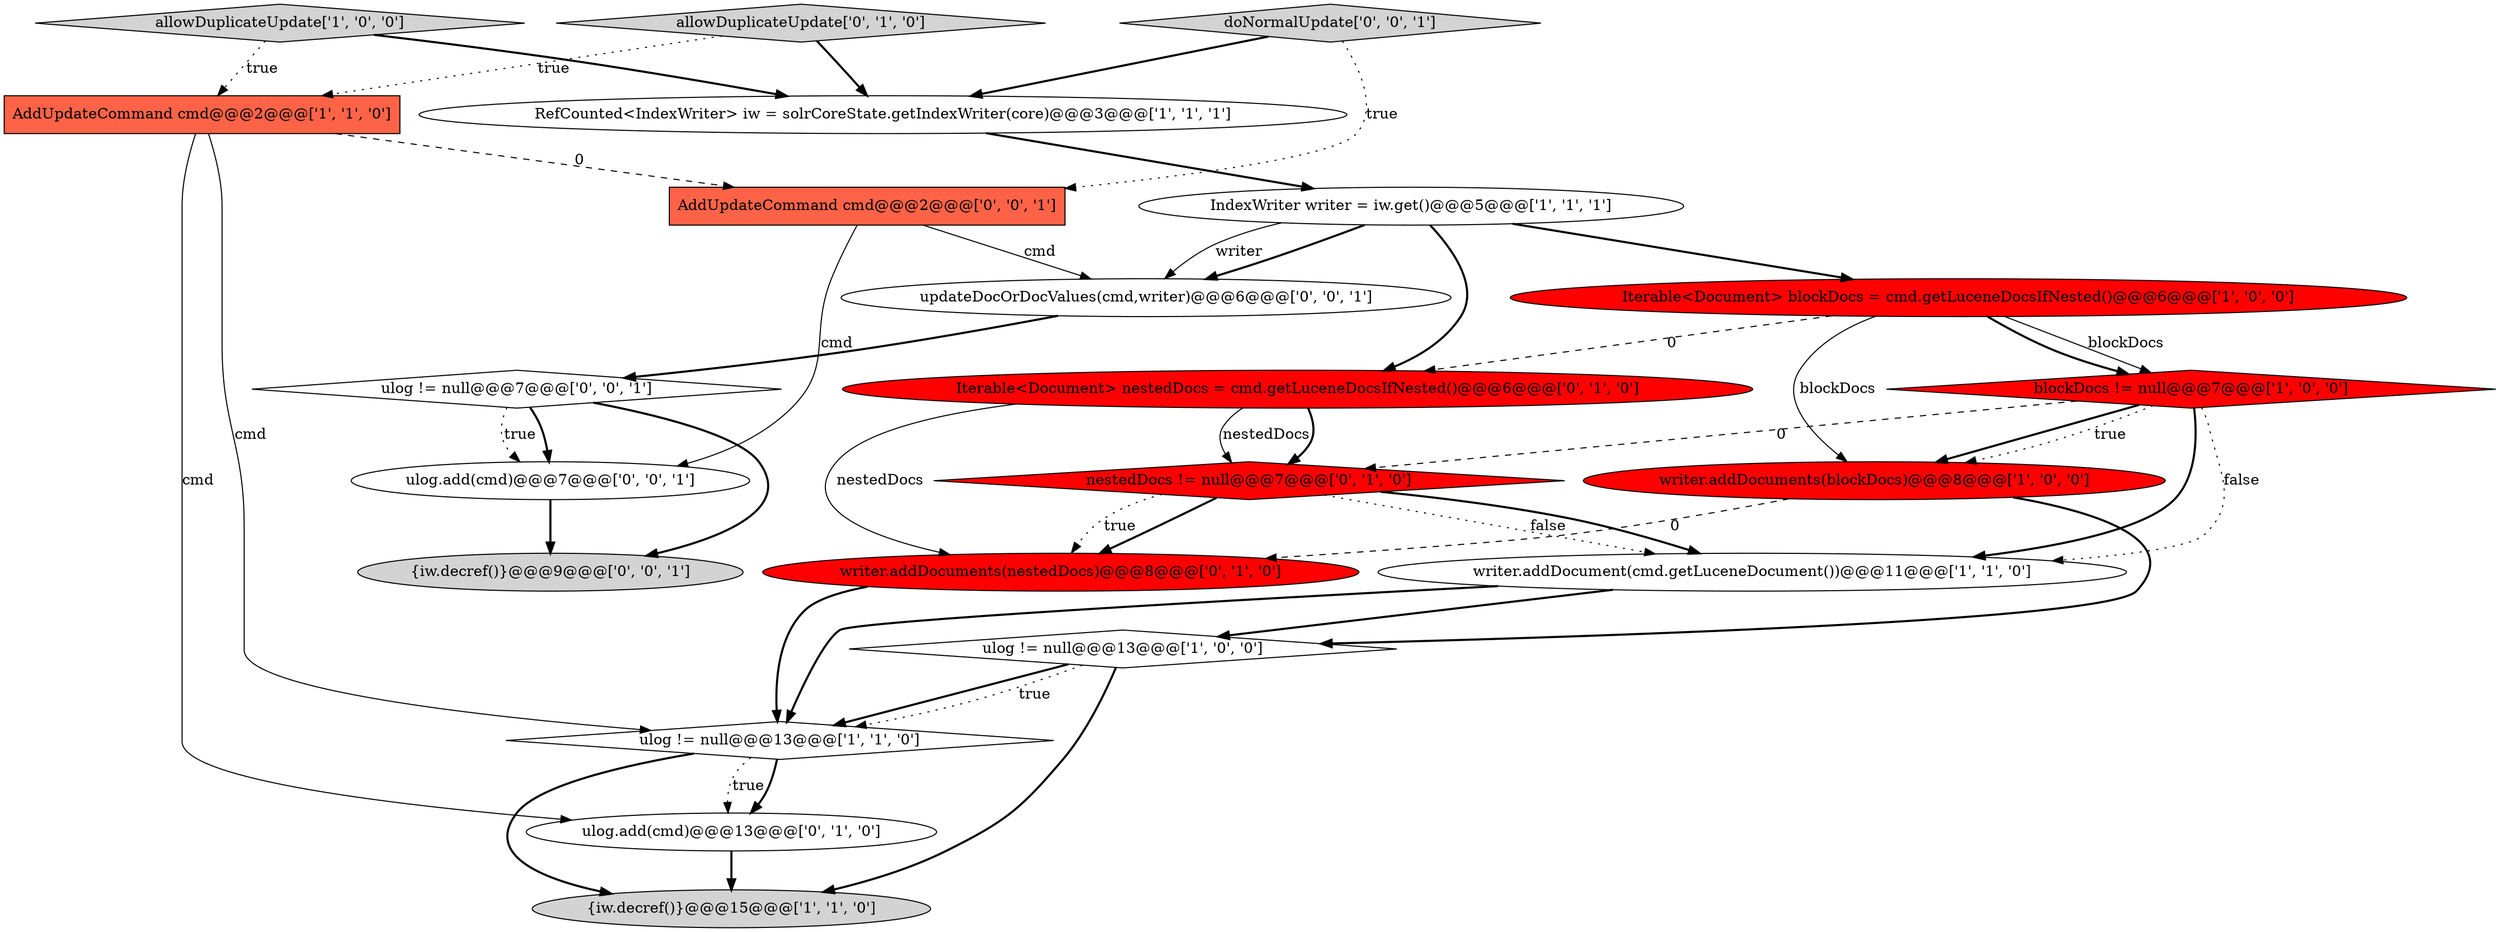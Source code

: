 digraph {
21 [style = filled, label = "ulog != null@@@7@@@['0', '0', '1']", fillcolor = white, shape = diamond image = "AAA0AAABBB3BBB"];
16 [style = filled, label = "ulog.add(cmd)@@@7@@@['0', '0', '1']", fillcolor = white, shape = ellipse image = "AAA0AAABBB3BBB"];
0 [style = filled, label = "Iterable<Document> blockDocs = cmd.getLuceneDocsIfNested()@@@6@@@['1', '0', '0']", fillcolor = red, shape = ellipse image = "AAA1AAABBB1BBB"];
7 [style = filled, label = "writer.addDocuments(blockDocs)@@@8@@@['1', '0', '0']", fillcolor = red, shape = ellipse image = "AAA1AAABBB1BBB"];
15 [style = filled, label = "writer.addDocuments(nestedDocs)@@@8@@@['0', '1', '0']", fillcolor = red, shape = ellipse image = "AAA1AAABBB2BBB"];
8 [style = filled, label = "ulog != null@@@13@@@['1', '0', '0']", fillcolor = white, shape = diamond image = "AAA0AAABBB1BBB"];
13 [style = filled, label = "allowDuplicateUpdate['0', '1', '0']", fillcolor = lightgray, shape = diamond image = "AAA0AAABBB2BBB"];
11 [style = filled, label = "nestedDocs != null@@@7@@@['0', '1', '0']", fillcolor = red, shape = diamond image = "AAA1AAABBB2BBB"];
19 [style = filled, label = "updateDocOrDocValues(cmd,writer)@@@6@@@['0', '0', '1']", fillcolor = white, shape = ellipse image = "AAA0AAABBB3BBB"];
4 [style = filled, label = "IndexWriter writer = iw.get()@@@5@@@['1', '1', '1']", fillcolor = white, shape = ellipse image = "AAA0AAABBB1BBB"];
12 [style = filled, label = "ulog.add(cmd)@@@13@@@['0', '1', '0']", fillcolor = white, shape = ellipse image = "AAA0AAABBB2BBB"];
17 [style = filled, label = "{iw.decref()}@@@9@@@['0', '0', '1']", fillcolor = lightgray, shape = ellipse image = "AAA0AAABBB3BBB"];
10 [style = filled, label = "{iw.decref()}@@@15@@@['1', '1', '0']", fillcolor = lightgray, shape = ellipse image = "AAA0AAABBB1BBB"];
3 [style = filled, label = "RefCounted<IndexWriter> iw = solrCoreState.getIndexWriter(core)@@@3@@@['1', '1', '1']", fillcolor = white, shape = ellipse image = "AAA0AAABBB1BBB"];
18 [style = filled, label = "doNormalUpdate['0', '0', '1']", fillcolor = lightgray, shape = diamond image = "AAA0AAABBB3BBB"];
2 [style = filled, label = "writer.addDocument(cmd.getLuceneDocument())@@@11@@@['1', '1', '0']", fillcolor = white, shape = ellipse image = "AAA0AAABBB1BBB"];
5 [style = filled, label = "AddUpdateCommand cmd@@@2@@@['1', '1', '0']", fillcolor = tomato, shape = box image = "AAA0AAABBB1BBB"];
1 [style = filled, label = "blockDocs != null@@@7@@@['1', '0', '0']", fillcolor = red, shape = diamond image = "AAA1AAABBB1BBB"];
14 [style = filled, label = "Iterable<Document> nestedDocs = cmd.getLuceneDocsIfNested()@@@6@@@['0', '1', '0']", fillcolor = red, shape = ellipse image = "AAA1AAABBB2BBB"];
20 [style = filled, label = "AddUpdateCommand cmd@@@2@@@['0', '0', '1']", fillcolor = tomato, shape = box image = "AAA0AAABBB3BBB"];
6 [style = filled, label = "allowDuplicateUpdate['1', '0', '0']", fillcolor = lightgray, shape = diamond image = "AAA0AAABBB1BBB"];
9 [style = filled, label = "ulog != null@@@13@@@['1', '1', '0']", fillcolor = white, shape = diamond image = "AAA0AAABBB1BBB"];
6->3 [style = bold, label=""];
8->10 [style = bold, label=""];
18->3 [style = bold, label=""];
4->14 [style = bold, label=""];
9->12 [style = dotted, label="true"];
5->12 [style = solid, label="cmd"];
4->19 [style = bold, label=""];
11->2 [style = dotted, label="false"];
14->15 [style = solid, label="nestedDocs"];
13->5 [style = dotted, label="true"];
2->9 [style = bold, label=""];
9->10 [style = bold, label=""];
16->17 [style = bold, label=""];
18->20 [style = dotted, label="true"];
0->1 [style = solid, label="blockDocs"];
7->8 [style = bold, label=""];
5->9 [style = solid, label="cmd"];
3->4 [style = bold, label=""];
1->7 [style = bold, label=""];
11->2 [style = bold, label=""];
11->15 [style = bold, label=""];
4->0 [style = bold, label=""];
1->2 [style = dotted, label="false"];
5->20 [style = dashed, label="0"];
1->7 [style = dotted, label="true"];
0->14 [style = dashed, label="0"];
4->19 [style = solid, label="writer"];
12->10 [style = bold, label=""];
6->5 [style = dotted, label="true"];
13->3 [style = bold, label=""];
20->19 [style = solid, label="cmd"];
14->11 [style = solid, label="nestedDocs"];
15->9 [style = bold, label=""];
1->11 [style = dashed, label="0"];
0->1 [style = bold, label=""];
8->9 [style = bold, label=""];
7->15 [style = dashed, label="0"];
21->16 [style = bold, label=""];
1->2 [style = bold, label=""];
9->12 [style = bold, label=""];
8->9 [style = dotted, label="true"];
21->16 [style = dotted, label="true"];
0->7 [style = solid, label="blockDocs"];
11->15 [style = dotted, label="true"];
14->11 [style = bold, label=""];
21->17 [style = bold, label=""];
2->8 [style = bold, label=""];
20->16 [style = solid, label="cmd"];
19->21 [style = bold, label=""];
}
